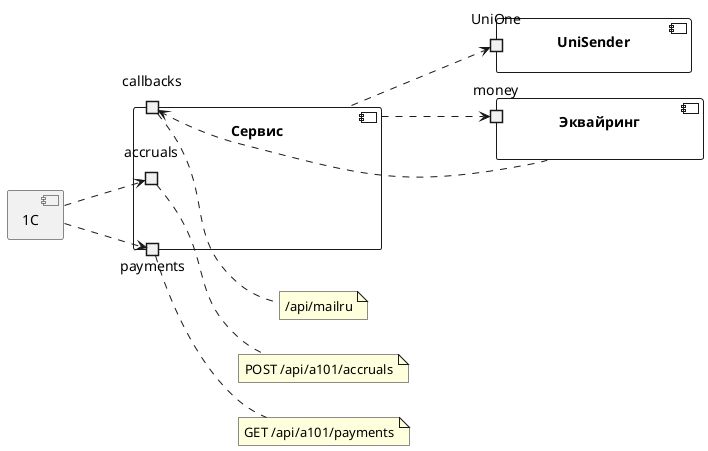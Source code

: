 @startuml Общая структура системы
left to right direction

' Компоненты
component UniSender {
    port UniOne
}

component Сервис {
    port accruals
    port payments
    port callbacks
}

component Эквайринг {
    port money
}

[1C]

' Связи
Сервис ..> UniOne
Сервис ..> money
Эквайринг ..> callbacks
1C ..> accruals
1C ..> payments

' Примечания
note as callbacks_url
    /api/mailru
end note
callbacks .. callbacks_url

note as accruals_url
    POST /api/a101/accruals
end note
accruals .. accruals_url

note as payments_url
    GET /api/a101/payments
end note
payments .. payments_url

@enduml